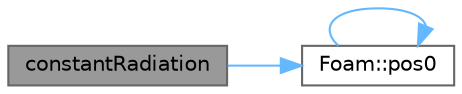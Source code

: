 digraph "constantRadiation"
{
 // LATEX_PDF_SIZE
  bgcolor="transparent";
  edge [fontname=Helvetica,fontsize=10,labelfontname=Helvetica,labelfontsize=10];
  node [fontname=Helvetica,fontsize=10,shape=box,height=0.2,width=0.4];
  rankdir="LR";
  Node1 [id="Node000001",label="constantRadiation",height=0.2,width=0.4,color="gray40", fillcolor="grey60", style="filled", fontcolor="black",tooltip=" "];
  Node1 -> Node2 [id="edge1_Node000001_Node000002",color="steelblue1",style="solid",tooltip=" "];
  Node2 [id="Node000002",label="Foam::pos0",height=0.2,width=0.4,color="grey40", fillcolor="white", style="filled",URL="$namespaceFoam.html#a20332254625749a295884af3fd7d9d1f",tooltip=" "];
  Node2 -> Node2 [id="edge2_Node000002_Node000002",color="steelblue1",style="solid",tooltip=" "];
}

